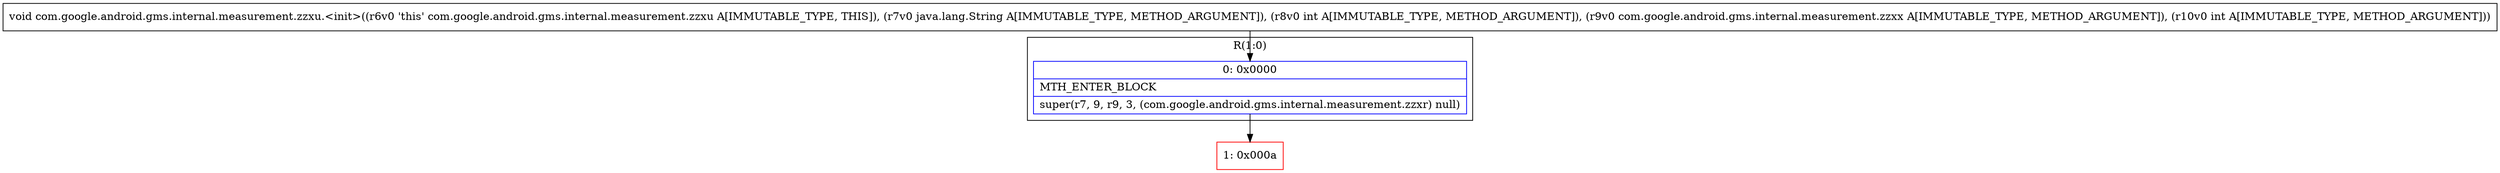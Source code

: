 digraph "CFG forcom.google.android.gms.internal.measurement.zzxu.\<init\>(Ljava\/lang\/String;ILcom\/google\/android\/gms\/internal\/measurement\/zzxx;I)V" {
subgraph cluster_Region_1143123145 {
label = "R(1:0)";
node [shape=record,color=blue];
Node_0 [shape=record,label="{0\:\ 0x0000|MTH_ENTER_BLOCK\l|super(r7, 9, r9, 3, (com.google.android.gms.internal.measurement.zzxr) null)\l}"];
}
Node_1 [shape=record,color=red,label="{1\:\ 0x000a}"];
MethodNode[shape=record,label="{void com.google.android.gms.internal.measurement.zzxu.\<init\>((r6v0 'this' com.google.android.gms.internal.measurement.zzxu A[IMMUTABLE_TYPE, THIS]), (r7v0 java.lang.String A[IMMUTABLE_TYPE, METHOD_ARGUMENT]), (r8v0 int A[IMMUTABLE_TYPE, METHOD_ARGUMENT]), (r9v0 com.google.android.gms.internal.measurement.zzxx A[IMMUTABLE_TYPE, METHOD_ARGUMENT]), (r10v0 int A[IMMUTABLE_TYPE, METHOD_ARGUMENT])) }"];
MethodNode -> Node_0;
Node_0 -> Node_1;
}

